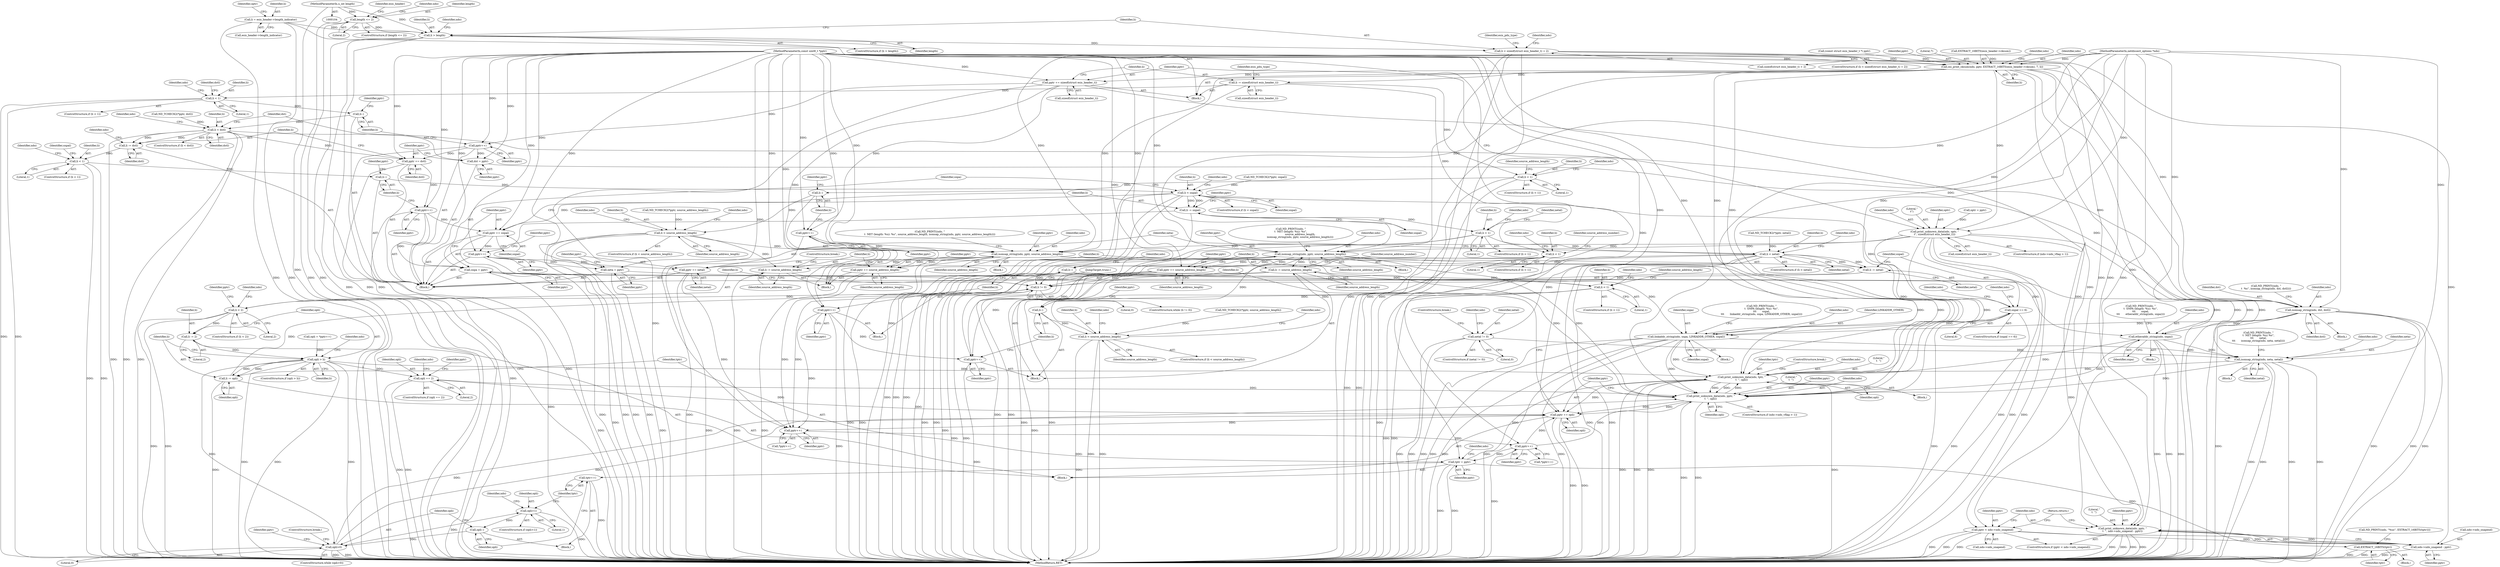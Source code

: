 digraph "0_tcpdump_c177cb3800a9a68d79b2812f0ffcb9479abd6eb8@API" {
"1000202" [label="(Call,li < sizeof(struct esis_header_t) + 2)"];
"1000188" [label="(Call,li > length)"];
"1000147" [label="(Call,li = esis_header->length_indicator)"];
"1000125" [label="(Call,length <= 2)"];
"1000107" [label="(MethodParameterIn,u_int length)"];
"1000310" [label="(Call,osi_print_cksum(ndo, pptr, EXTRACT_16BITS(esis_header->cksum), 7, li))"];
"1000336" [label="(Call,print_unknown_data(ndo, optr, \"\n\t\", sizeof(struct esis_header_t)))"];
"1000410" [label="(Call,isonsap_string(ndo, dst, dstl))"];
"1000511" [label="(Call,etheraddr_string(ndo, snpa))"];
"1000538" [label="(Call,isonsap_string(ndo, neta, netal))"];
"1000843" [label="(Call,print_unknown_data(ndo, tptr, \"\n\t  \", opli))"];
"1000855" [label="(Call,print_unknown_data(ndo, pptr, \"\n\t  \", opli))"];
"1000860" [label="(Call,pptr += opli)"];
"1000735" [label="(Call,pptr++)"];
"1000740" [label="(Call,pptr++)"];
"1000760" [label="(Call,tptr = pptr)"];
"1000794" [label="(Call,EXTRACT_16BITS(tptr))"];
"1000832" [label="(Call,tptr++)"];
"1000522" [label="(Call,linkaddr_string(ndo, snpa, LINKADDR_OTHER, snpal))"];
"1000618" [label="(Call,isonsap_string(ndo, pptr, source_address_length))"];
"1000622" [label="(Call,pptr += source_address_length)"];
"1000593" [label="(Call,pptr++)"];
"1000625" [label="(Call,li -= source_address_length)"];
"1000580" [label="(Call,li < 1)"];
"1000595" [label="(Call,li--)"];
"1000602" [label="(Call,li < source_address_length)"];
"1000711" [label="(Call,li != 0)"];
"1000719" [label="(Call,li < 2)"];
"1000742" [label="(Call,li -= 2)"];
"1000746" [label="(Call,opli > li)"];
"1000757" [label="(Call,li -= opli)"];
"1000781" [label="(Call,opli == 2)"];
"1000804" [label="(Call,opli>0)"];
"1000825" [label="(Call,opli>1)"];
"1000834" [label="(Call,opli--)"];
"1000675" [label="(Call,isonsap_string(ndo, pptr, source_address_length))"];
"1000679" [label="(Call,pptr += source_address_length)"];
"1000682" [label="(Call,li -= source_address_length)"];
"1000700" [label="(Call,print_unknown_data(ndo, pptr, \"\n\t  \", ndo->ndo_snapend - pptr))"];
"1000342" [label="(Call,pptr += sizeof(struct esis_header_t))"];
"1000378" [label="(Call,pptr++)"];
"1000396" [label="(Call,dst = pptr)"];
"1000399" [label="(Call,pptr += dstl)"];
"1000431" [label="(Call,pptr++)"];
"1000449" [label="(Call,snpa = pptr)"];
"1000452" [label="(Call,pptr += snpal)"];
"1000475" [label="(Call,pptr++)"];
"1000491" [label="(Call,neta = pptr)"];
"1000494" [label="(Call,pptr += netal)"];
"1000561" [label="(Call,pptr++)"];
"1000650" [label="(Call,pptr++)"];
"1000695" [label="(Call,pptr < ndo->ndo_snapend)"];
"1000704" [label="(Call,ndo->ndo_snapend - pptr)"];
"1000346" [label="(Call,li -= sizeof(struct esis_header_t))"];
"1000365" [label="(Call,li < 1)"];
"1000380" [label="(Call,li--)"];
"1000387" [label="(Call,li < dstl)"];
"1000402" [label="(Call,li -= dstl)"];
"1000418" [label="(Call,li < 1)"];
"1000433" [label="(Call,li--)"];
"1000440" [label="(Call,li < snpal)"];
"1000455" [label="(Call,li -= snpal)"];
"1000462" [label="(Call,li < 1)"];
"1000482" [label="(Call,li < netal)"];
"1000497" [label="(Call,li -= netal)"];
"1000528" [label="(Call,netal != 0)"];
"1000501" [label="(Call,snpal == 6)"];
"1000548" [label="(Call,li < 1)"];
"1000563" [label="(Call,li--)"];
"1000637" [label="(Call,li < 1)"];
"1000652" [label="(Call,li--)"];
"1000659" [label="(Call,li < source_address_length)"];
"1000449" [label="(Call,snpa = pptr)"];
"1000736" [label="(Identifier,pptr)"];
"1000491" [label="(Call,neta = pptr)"];
"1000789" [label="(Call,ND_PRINT((ndo, \"%us\", EXTRACT_16BITS(tptr))))"];
"1000141" [label="(Call,(const struct esis_header_t *) pptr)"];
"1000625" [label="(Call,li -= source_address_length)"];
"1000506" [label="(Identifier,ndo)"];
"1000441" [label="(Identifier,li)"];
"1000673" [label="(Block,)"];
"1000623" [label="(Identifier,pptr)"];
"1000826" [label="(Identifier,opli)"];
"1000454" [label="(Identifier,snpal)"];
"1000765" [label="(Identifier,ndo)"];
"1000407" [label="(Identifier,ndo)"];
"1000603" [label="(Identifier,li)"];
"1000419" [label="(Identifier,li)"];
"1000670" [label="(Identifier,ndo)"];
"1000613" [label="(Identifier,ndo)"];
"1000704" [label="(Call,ndo->ndo_snapend - pptr)"];
"1000413" [label="(Identifier,dstl)"];
"1000194" [label="(Identifier,ndo)"];
"1000140" [label="(Identifier,esis_header)"];
"1000434" [label="(Identifier,li)"];
"1000863" [label="(JumpTarget,trunc:)"];
"1000858" [label="(Literal,\"\n\t  \")"];
"1000190" [label="(Identifier,length)"];
"1000431" [label="(Call,pptr++)"];
"1000761" [label="(Identifier,tptr)"];
"1000787" [label="(Identifier,pptr)"];
"1000696" [label="(Identifier,pptr)"];
"1000542" [label="(ControlStructure,break;)"];
"1000483" [label="(Identifier,li)"];
"1000312" [label="(Identifier,pptr)"];
"1000849" [label="(ControlStructure,if (ndo->ndo_vflag > 1))"];
"1000752" [label="(Identifier,ndo)"];
"1000795" [label="(Identifier,tptr)"];
"1000107" [label="(MethodParameterIn,u_int length)"];
"1000203" [label="(Identifier,li)"];
"1000527" [label="(ControlStructure,if (netal != 0))"];
"1000382" [label="(Call,ND_TCHECK2(*pptr, dstl))"];
"1000620" [label="(Identifier,pptr)"];
"1000680" [label="(Identifier,pptr)"];
"1000697" [label="(Call,ndo->ndo_snapend)"];
"1000511" [label="(Call,etheraddr_string(ndo, snpa))"];
"1000656" [label="(Identifier,pptr)"];
"1000347" [label="(Identifier,li)"];
"1000538" [label="(Call,isonsap_string(ndo, neta, netal))"];
"1000685" [label="(ControlStructure,break;)"];
"1000500" [label="(ControlStructure,if (snpal == 6))"];
"1000567" [label="(Identifier,ndo)"];
"1000636" [label="(ControlStructure,if (li < 1))"];
"1000730" [label="(Identifier,pptr)"];
"1000678" [label="(Identifier,source_address_length)"];
"1000714" [label="(Block,)"];
"1000531" [label="(Call,ND_PRINT((ndo, \"\n\t  NET (length: %u) %s\",\n\t\t\t       netal,\n\t\t\t       isonsap_string(ndo, neta, netal))))"];
"1000403" [label="(Identifier,li)"];
"1000453" [label="(Identifier,pptr)"];
"1000481" [label="(ControlStructure,if (li < netal))"];
"1000187" [label="(ControlStructure,if (li > length))"];
"1000336" [label="(Call,print_unknown_data(ndo, optr, \"\n\t\", sizeof(struct esis_header_t)))"];
"1000127" [label="(Literal,2)"];
"1000387" [label="(Call,li < dstl)"];
"1000806" [label="(Literal,0)"];
"1000495" [label="(Identifier,pptr)"];
"1000402" [label="(Call,li -= dstl)"];
"1000343" [label="(Identifier,pptr)"];
"1000861" [label="(Identifier,pptr)"];
"1000482" [label="(Call,li < netal)"];
"1000498" [label="(Identifier,li)"];
"1000632" [label="(Block,)"];
"1000700" [label="(Call,print_unknown_data(ndo, pptr, \"\n\t  \", ndo->ndo_snapend - pptr))"];
"1000604" [label="(Identifier,source_address_length)"];
"1000683" [label="(Identifier,li)"];
"1000351" [label="(Identifier,esis_pdu_type)"];
"1000622" [label="(Call,pptr += source_address_length)"];
"1000659" [label="(Call,li < source_address_length)"];
"1000393" [label="(Identifier,ndo)"];
"1000857" [label="(Identifier,pptr)"];
"1000418" [label="(Call,li < 1)"];
"1000611" [label="(Call,ND_PRINT((ndo, \"\n\t  NET (length: %u): %s\",\n                       source_address_length,\n                       isonsap_string(ndo, pptr, source_address_length))))"];
"1000410" [label="(Call,isonsap_string(ndo, dst, dstl))"];
"1000782" [label="(Identifier,opli)"];
"1000442" [label="(Identifier,snpal)"];
"1000533" [label="(Identifier,ndo)"];
"1000695" [label="(Call,pptr < ndo->ndo_snapend)"];
"1000412" [label="(Identifier,dst)"];
"1000536" [label="(Block,)"];
"1000676" [label="(Identifier,ndo)"];
"1000548" [label="(Call,li < 1)"];
"1000586" [label="(Identifier,ndo)"];
"1000379" [label="(Identifier,pptr)"];
"1000740" [label="(Call,pptr++)"];
"1000364" [label="(ControlStructure,if (li < 1))"];
"1000488" [label="(Identifier,ndo)"];
"1000522" [label="(Call,linkaddr_string(ndo, snpa, LINKADDR_OTHER, snpal))"];
"1000420" [label="(Literal,1)"];
"1000824" [label="(ControlStructure,if (opli>1))"];
"1000524" [label="(Identifier,snpa)"];
"1000804" [label="(Call,opli>0)"];
"1000131" [label="(Identifier,ndo)"];
"1000455" [label="(Call,li -= snpal)"];
"1000836" [label="(ControlStructure,break;)"];
"1000621" [label="(Identifier,source_address_length)"];
"1000494" [label="(Call,pptr += netal)"];
"1000653" [label="(Identifier,li)"];
"1000352" [label="(Block,)"];
"1000463" [label="(Identifier,li)"];
"1000845" [label="(Identifier,tptr)"];
"1000340" [label="(Call,sizeof(struct esis_header_t))"];
"1000317" [label="(Literal,7)"];
"1000827" [label="(Literal,1)"];
"1000398" [label="(Identifier,pptr)"];
"1000807" [label="(Block,)"];
"1000803" [label="(ControlStructure,while (opli>0))"];
"1000575" [label="(Block,)"];
"1000582" [label="(Literal,1)"];
"1000624" [label="(Identifier,source_address_length)"];
"1000619" [label="(Identifier,ndo)"];
"1000668" [label="(Call,ND_PRINT((ndo, \"\n\t  NET (length: %u): %s\", source_address_length, isonsap_string(ndo, pptr, source_address_length))))"];
"1000742" [label="(Call,li -= 2)"];
"1000719" [label="(Call,li < 2)"];
"1000735" [label="(Call,pptr++)"];
"1000597" [label="(Call,ND_TCHECK2(*pptr, source_address_length))"];
"1000399" [label="(Call,pptr += dstl)"];
"1000337" [label="(Identifier,ndo)"];
"1000862" [label="(Identifier,opli)"];
"1000539" [label="(Identifier,ndo)"];
"1000739" [label="(Call,*pptr++)"];
"1000832" [label="(Call,tptr++)"];
"1000126" [label="(Identifier,length)"];
"1000718" [label="(ControlStructure,if (li < 2))"];
"1000684" [label="(Identifier,source_address_length)"];
"1000432" [label="(Identifier,pptr)"];
"1000513" [label="(Identifier,snpa)"];
"1000446" [label="(Identifier,ndo)"];
"1000461" [label="(ControlStructure,if (li < 1))"];
"1000550" [label="(Literal,1)"];
"1000652" [label="(Call,li--)"];
"1000106" [label="(MethodParameterIn,const uint8_t *pptr)"];
"1000590" [label="(Identifier,source_address_length)"];
"1000856" [label="(Identifier,ndo)"];
"1000501" [label="(Call,snpal == 6)"];
"1000452" [label="(Call,pptr += snpal)"];
"1000679" [label="(Call,pptr += source_address_length)"];
"1000148" [label="(Identifier,li)"];
"1000579" [label="(ControlStructure,if (li < 1))"];
"1000381" [label="(Identifier,li)"];
"1000502" [label="(Identifier,snpal)"];
"1000460" [label="(Identifier,pptr)"];
"1000386" [label="(ControlStructure,if (li < dstl))"];
"1000389" [label="(Identifier,dstl)"];
"1000547" [label="(ControlStructure,if (li < 1))"];
"1000847" [label="(Identifier,opli)"];
"1000720" [label="(Identifier,li)"];
"1000682" [label="(Call,li -= source_address_length)"];
"1000705" [label="(Call,ndo->ndo_snapend)"];
"1000365" [label="(Call,li < 1)"];
"1000580" [label="(Call,li < 1)"];
"1000475" [label="(Call,pptr++)"];
"1000499" [label="(Identifier,netal)"];
"1000540" [label="(Identifier,neta)"];
"1000833" [label="(Identifier,tptr)"];
"1000541" [label="(Identifier,netal)"];
"1000762" [label="(Identifier,pptr)"];
"1000681" [label="(Identifier,source_address_length)"];
"1000384" [label="(Identifier,pptr)"];
"1000848" [label="(ControlStructure,break;)"];
"1000759" [label="(Identifier,opli)"];
"1000371" [label="(Identifier,ndo)"];
"1000404" [label="(Identifier,dstl)"];
"1000375" [label="(Identifier,dstl)"];
"1000479" [label="(Identifier,pptr)"];
"1000599" [label="(Identifier,pptr)"];
"1000231" [label="(Identifier,esis_pdu_type)"];
"1000342" [label="(Call,pptr += sizeof(struct esis_header_t))"];
"1000778" [label="(Block,)"];
"1000401" [label="(Identifier,dstl)"];
"1000405" [label="(Call,ND_PRINT((ndo, \"\n\t  %s\", isonsap_string(ndo, dst, dstl))))"];
"1000492" [label="(Identifier,neta)"];
"1000758" [label="(Identifier,li)"];
"1000799" [label="(Identifier,ndo)"];
"1000562" [label="(Identifier,pptr)"];
"1000380" [label="(Call,li--)"];
"1000783" [label="(Literal,2)"];
"1000526" [label="(Identifier,snpal)"];
"1000476" [label="(Identifier,pptr)"];
"1000484" [label="(Identifier,netal)"];
"1000530" [label="(Literal,0)"];
"1000497" [label="(Call,li -= netal)"];
"1000701" [label="(Identifier,ndo)"];
"1000346" [label="(Call,li -= sizeof(struct esis_header_t))"];
"1000378" [label="(Call,pptr++)"];
"1000204" [label="(Call,sizeof(struct esis_header_t) + 2)"];
"1000781" [label="(Call,opli == 2)"];
"1000805" [label="(Identifier,opli)"];
"1000411" [label="(Identifier,ndo)"];
"1000554" [label="(Identifier,ndo)"];
"1000468" [label="(Identifier,ndo)"];
"1000643" [label="(Identifier,ndo)"];
"1000313" [label="(Call,EXTRACT_16BITS(esis_header->cksum))"];
"1000509" [label="(Block,)"];
"1000709" [label="(Return,return;)"];
"1000564" [label="(Identifier,li)"];
"1000602" [label="(Call,li < source_address_length)"];
"1000125" [label="(Call,length <= 2)"];
"1000433" [label="(Call,li--)"];
"1000694" [label="(ControlStructure,if (pptr < ndo->ndo_snapend))"];
"1000344" [label="(Call,sizeof(struct esis_header_t))"];
"1000189" [label="(Identifier,li)"];
"1000472" [label="(Identifier,netal)"];
"1000594" [label="(Identifier,pptr)"];
"1000147" [label="(Call,li = esis_header->length_indicator)"];
"1000400" [label="(Identifier,pptr)"];
"1000339" [label="(Literal,\"\n\t\")"];
"1000451" [label="(Identifier,pptr)"];
"1000844" [label="(Identifier,ndo)"];
"1000834" [label="(Call,opli--)"];
"1000660" [label="(Identifier,li)"];
"1000520" [label="(Block,)"];
"1000330" [label="(ControlStructure,if (ndo->ndo_vflag > 1))"];
"1000456" [label="(Identifier,li)"];
"1000825" [label="(Call,opli>1)"];
"1000462" [label="(Call,li < 1)"];
"1000792" [label="(Block,)"];
"1000629" [label="(Identifier,source_address_number)"];
"1000202" [label="(Call,li < sizeof(struct esis_header_t) + 2)"];
"1000743" [label="(Identifier,li)"];
"1000338" [label="(Identifier,optr)"];
"1000201" [label="(ControlStructure,if (li < sizeof(struct esis_header_t) + 2))"];
"1000581" [label="(Identifier,li)"];
"1000424" [label="(Identifier,ndo)"];
"1000457" [label="(Identifier,snpal)"];
"1000211" [label="(Identifier,ndo)"];
"1000711" [label="(Call,li != 0)"];
"1000661" [label="(Identifier,source_address_length)"];
"1000654" [label="(Call,ND_TCHECK2(*pptr, source_address_length))"];
"1000528" [label="(Call,netal != 0)"];
"1000408" [label="(Block,)"];
"1000712" [label="(Identifier,li)"];
"1000321" [label="(Identifier,ndo)"];
"1000601" [label="(ControlStructure,if (li < source_address_length))"];
"1000747" [label="(Identifier,opli)"];
"1000515" [label="(Call,ND_PRINT((ndo, \"\n\t  SNPA (length: %u): %s\",\n\t\t\t       snpal,\n\t\t\t       linkaddr_string(ndo, snpa, LINKADDR_OTHER, snpal))))"];
"1000741" [label="(Identifier,pptr)"];
"1000618" [label="(Call,isonsap_string(ndo, pptr, source_address_length))"];
"1000835" [label="(Identifier,opli)"];
"1000708" [label="(Identifier,pptr)"];
"1000830" [label="(Identifier,ndo)"];
"1000450" [label="(Identifier,snpa)"];
"1000105" [label="(MethodParameterIn,netdissect_options *ndo)"];
"1000529" [label="(Identifier,netal)"];
"1000512" [label="(Identifier,ndo)"];
"1000665" [label="(Identifier,ndo)"];
"1000437" [label="(Identifier,pptr)"];
"1000627" [label="(Identifier,source_address_length)"];
"1000318" [label="(Identifier,li)"];
"1000794" [label="(Call,EXTRACT_16BITS(tptr))"];
"1000493" [label="(Identifier,pptr)"];
"1000713" [label="(Literal,0)"];
"1000367" [label="(Literal,1)"];
"1000503" [label="(Literal,6)"];
"1000744" [label="(Literal,2)"];
"1000523" [label="(Identifier,ndo)"];
"1000549" [label="(Identifier,li)"];
"1000616" [label="(Block,)"];
"1000558" [label="(Identifier,source_address_number)"];
"1000780" [label="(ControlStructure,if (opli == 2))"];
"1000153" [label="(Identifier,optr)"];
"1000596" [label="(Identifier,li)"];
"1000745" [label="(ControlStructure,if (opli > li))"];
"1000675" [label="(Call,isonsap_string(ndo, pptr, source_address_length))"];
"1000595" [label="(Call,li--)"];
"1000810" [label="(Identifier,pptr)"];
"1000746" [label="(Call,opli > li)"];
"1000859" [label="(Identifier,opli)"];
"1000710" [label="(ControlStructure,while (li != 0))"];
"1000637" [label="(Call,li < 1)"];
"1000428" [label="(Identifier,snpal)"];
"1000517" [label="(Identifier,ndo)"];
"1000440" [label="(Call,li < snpal)"];
"1000417" [label="(ControlStructure,if (li < 1))"];
"1000651" [label="(Identifier,pptr)"];
"1000843" [label="(Call,print_unknown_data(ndo, tptr, \"\n\t  \", opli))"];
"1000504" [label="(Call,ND_PRINT((ndo, \"\n\t  SNPA (length: %u): %s\",\n\t\t\t       snpal,\n\t\t\t       etheraddr_string(ndo, snpa))))"];
"1000311" [label="(Identifier,ndo)"];
"1000608" [label="(Identifier,ndo)"];
"1000477" [label="(Call,ND_TCHECK2(*pptr, netal))"];
"1000310" [label="(Call,osi_print_cksum(ndo, pptr, EXTRACT_16BITS(esis_header->cksum), 7, li))"];
"1000721" [label="(Literal,2)"];
"1000647" [label="(Identifier,source_address_length)"];
"1000737" [label="(Call,opli = *pptr++)"];
"1000464" [label="(Literal,1)"];
"1000397" [label="(Identifier,dst)"];
"1000846" [label="(Literal,\"\n\t  \")"];
"1000561" [label="(Call,pptr++)"];
"1000152" [label="(Call,optr = pptr)"];
"1000734" [label="(Call,*pptr++)"];
"1000593" [label="(Call,pptr++)"];
"1000677" [label="(Identifier,pptr)"];
"1000760" [label="(Call,tptr = pptr)"];
"1000396" [label="(Call,dst = pptr)"];
"1000388" [label="(Identifier,li)"];
"1000435" [label="(Call,ND_TCHECK2(*pptr, snpal))"];
"1000703" [label="(Literal,\"\n\t  \")"];
"1000108" [label="(Block,)"];
"1000149" [label="(Call,esis_header->length_indicator)"];
"1000860" [label="(Call,pptr += opli)"];
"1000563" [label="(Call,li--)"];
"1000124" [label="(ControlStructure,if (length <= 2))"];
"1000348" [label="(Call,sizeof(struct esis_header_t))"];
"1000650" [label="(Call,pptr++)"];
"1000639" [label="(Literal,1)"];
"1000725" [label="(Identifier,ndo)"];
"1000865" [label="(MethodReturn,RET)"];
"1000188" [label="(Call,li > length)"];
"1000757" [label="(Call,li -= opli)"];
"1000855" [label="(Call,print_unknown_data(ndo, pptr, \"\n\t  \", opli))"];
"1000702" [label="(Identifier,pptr)"];
"1000525" [label="(Identifier,LINKADDR_OTHER)"];
"1000354" [label="(Block,)"];
"1000439" [label="(ControlStructure,if (li < snpal))"];
"1000638" [label="(Identifier,li)"];
"1000496" [label="(Identifier,netal)"];
"1000748" [label="(Identifier,li)"];
"1000366" [label="(Identifier,li)"];
"1000626" [label="(Identifier,li)"];
"1000658" [label="(ControlStructure,if (li < source_address_length))"];
"1000202" -> "1000201"  [label="AST: "];
"1000202" -> "1000204"  [label="CFG: "];
"1000203" -> "1000202"  [label="AST: "];
"1000204" -> "1000202"  [label="AST: "];
"1000211" -> "1000202"  [label="CFG: "];
"1000231" -> "1000202"  [label="CFG: "];
"1000202" -> "1000865"  [label="DDG: "];
"1000202" -> "1000865"  [label="DDG: "];
"1000202" -> "1000865"  [label="DDG: "];
"1000188" -> "1000202"  [label="DDG: "];
"1000202" -> "1000310"  [label="DDG: "];
"1000188" -> "1000187"  [label="AST: "];
"1000188" -> "1000190"  [label="CFG: "];
"1000189" -> "1000188"  [label="AST: "];
"1000190" -> "1000188"  [label="AST: "];
"1000194" -> "1000188"  [label="CFG: "];
"1000203" -> "1000188"  [label="CFG: "];
"1000188" -> "1000865"  [label="DDG: "];
"1000188" -> "1000865"  [label="DDG: "];
"1000188" -> "1000865"  [label="DDG: "];
"1000147" -> "1000188"  [label="DDG: "];
"1000125" -> "1000188"  [label="DDG: "];
"1000107" -> "1000188"  [label="DDG: "];
"1000147" -> "1000108"  [label="AST: "];
"1000147" -> "1000149"  [label="CFG: "];
"1000148" -> "1000147"  [label="AST: "];
"1000149" -> "1000147"  [label="AST: "];
"1000153" -> "1000147"  [label="CFG: "];
"1000147" -> "1000865"  [label="DDG: "];
"1000147" -> "1000865"  [label="DDG: "];
"1000125" -> "1000124"  [label="AST: "];
"1000125" -> "1000127"  [label="CFG: "];
"1000126" -> "1000125"  [label="AST: "];
"1000127" -> "1000125"  [label="AST: "];
"1000131" -> "1000125"  [label="CFG: "];
"1000140" -> "1000125"  [label="CFG: "];
"1000125" -> "1000865"  [label="DDG: "];
"1000125" -> "1000865"  [label="DDG: "];
"1000107" -> "1000125"  [label="DDG: "];
"1000107" -> "1000104"  [label="AST: "];
"1000107" -> "1000865"  [label="DDG: "];
"1000310" -> "1000108"  [label="AST: "];
"1000310" -> "1000318"  [label="CFG: "];
"1000311" -> "1000310"  [label="AST: "];
"1000312" -> "1000310"  [label="AST: "];
"1000313" -> "1000310"  [label="AST: "];
"1000317" -> "1000310"  [label="AST: "];
"1000318" -> "1000310"  [label="AST: "];
"1000321" -> "1000310"  [label="CFG: "];
"1000310" -> "1000865"  [label="DDG: "];
"1000310" -> "1000865"  [label="DDG: "];
"1000310" -> "1000865"  [label="DDG: "];
"1000105" -> "1000310"  [label="DDG: "];
"1000106" -> "1000310"  [label="DDG: "];
"1000141" -> "1000310"  [label="DDG: "];
"1000313" -> "1000310"  [label="DDG: "];
"1000310" -> "1000336"  [label="DDG: "];
"1000310" -> "1000342"  [label="DDG: "];
"1000310" -> "1000346"  [label="DDG: "];
"1000310" -> "1000410"  [label="DDG: "];
"1000310" -> "1000618"  [label="DDG: "];
"1000310" -> "1000675"  [label="DDG: "];
"1000310" -> "1000700"  [label="DDG: "];
"1000310" -> "1000843"  [label="DDG: "];
"1000310" -> "1000855"  [label="DDG: "];
"1000336" -> "1000330"  [label="AST: "];
"1000336" -> "1000340"  [label="CFG: "];
"1000337" -> "1000336"  [label="AST: "];
"1000338" -> "1000336"  [label="AST: "];
"1000339" -> "1000336"  [label="AST: "];
"1000340" -> "1000336"  [label="AST: "];
"1000343" -> "1000336"  [label="CFG: "];
"1000336" -> "1000865"  [label="DDG: "];
"1000336" -> "1000865"  [label="DDG: "];
"1000336" -> "1000865"  [label="DDG: "];
"1000105" -> "1000336"  [label="DDG: "];
"1000152" -> "1000336"  [label="DDG: "];
"1000336" -> "1000410"  [label="DDG: "];
"1000336" -> "1000618"  [label="DDG: "];
"1000336" -> "1000675"  [label="DDG: "];
"1000336" -> "1000700"  [label="DDG: "];
"1000336" -> "1000843"  [label="DDG: "];
"1000336" -> "1000855"  [label="DDG: "];
"1000410" -> "1000408"  [label="AST: "];
"1000410" -> "1000413"  [label="CFG: "];
"1000411" -> "1000410"  [label="AST: "];
"1000412" -> "1000410"  [label="AST: "];
"1000413" -> "1000410"  [label="AST: "];
"1000405" -> "1000410"  [label="CFG: "];
"1000410" -> "1000865"  [label="DDG: "];
"1000410" -> "1000865"  [label="DDG: "];
"1000410" -> "1000865"  [label="DDG: "];
"1000410" -> "1000865"  [label="DDG: "];
"1000105" -> "1000410"  [label="DDG: "];
"1000396" -> "1000410"  [label="DDG: "];
"1000387" -> "1000410"  [label="DDG: "];
"1000410" -> "1000511"  [label="DDG: "];
"1000410" -> "1000522"  [label="DDG: "];
"1000511" -> "1000509"  [label="AST: "];
"1000511" -> "1000513"  [label="CFG: "];
"1000512" -> "1000511"  [label="AST: "];
"1000513" -> "1000511"  [label="AST: "];
"1000504" -> "1000511"  [label="CFG: "];
"1000511" -> "1000865"  [label="DDG: "];
"1000511" -> "1000865"  [label="DDG: "];
"1000511" -> "1000865"  [label="DDG: "];
"1000105" -> "1000511"  [label="DDG: "];
"1000449" -> "1000511"  [label="DDG: "];
"1000511" -> "1000538"  [label="DDG: "];
"1000511" -> "1000843"  [label="DDG: "];
"1000511" -> "1000855"  [label="DDG: "];
"1000538" -> "1000536"  [label="AST: "];
"1000538" -> "1000541"  [label="CFG: "];
"1000539" -> "1000538"  [label="AST: "];
"1000540" -> "1000538"  [label="AST: "];
"1000541" -> "1000538"  [label="AST: "];
"1000531" -> "1000538"  [label="CFG: "];
"1000538" -> "1000865"  [label="DDG: "];
"1000538" -> "1000865"  [label="DDG: "];
"1000538" -> "1000865"  [label="DDG: "];
"1000538" -> "1000865"  [label="DDG: "];
"1000522" -> "1000538"  [label="DDG: "];
"1000105" -> "1000538"  [label="DDG: "];
"1000491" -> "1000538"  [label="DDG: "];
"1000528" -> "1000538"  [label="DDG: "];
"1000538" -> "1000843"  [label="DDG: "];
"1000538" -> "1000855"  [label="DDG: "];
"1000843" -> "1000778"  [label="AST: "];
"1000843" -> "1000847"  [label="CFG: "];
"1000844" -> "1000843"  [label="AST: "];
"1000845" -> "1000843"  [label="AST: "];
"1000846" -> "1000843"  [label="AST: "];
"1000847" -> "1000843"  [label="AST: "];
"1000848" -> "1000843"  [label="CFG: "];
"1000843" -> "1000865"  [label="DDG: "];
"1000843" -> "1000865"  [label="DDG: "];
"1000843" -> "1000865"  [label="DDG: "];
"1000843" -> "1000865"  [label="DDG: "];
"1000675" -> "1000843"  [label="DDG: "];
"1000855" -> "1000843"  [label="DDG: "];
"1000522" -> "1000843"  [label="DDG: "];
"1000618" -> "1000843"  [label="DDG: "];
"1000105" -> "1000843"  [label="DDG: "];
"1000760" -> "1000843"  [label="DDG: "];
"1000746" -> "1000843"  [label="DDG: "];
"1000843" -> "1000855"  [label="DDG: "];
"1000843" -> "1000855"  [label="DDG: "];
"1000843" -> "1000860"  [label="DDG: "];
"1000855" -> "1000849"  [label="AST: "];
"1000855" -> "1000859"  [label="CFG: "];
"1000856" -> "1000855"  [label="AST: "];
"1000857" -> "1000855"  [label="AST: "];
"1000858" -> "1000855"  [label="AST: "];
"1000859" -> "1000855"  [label="AST: "];
"1000861" -> "1000855"  [label="CFG: "];
"1000855" -> "1000865"  [label="DDG: "];
"1000855" -> "1000865"  [label="DDG: "];
"1000675" -> "1000855"  [label="DDG: "];
"1000522" -> "1000855"  [label="DDG: "];
"1000618" -> "1000855"  [label="DDG: "];
"1000105" -> "1000855"  [label="DDG: "];
"1000106" -> "1000855"  [label="DDG: "];
"1000740" -> "1000855"  [label="DDG: "];
"1000804" -> "1000855"  [label="DDG: "];
"1000781" -> "1000855"  [label="DDG: "];
"1000855" -> "1000860"  [label="DDG: "];
"1000855" -> "1000860"  [label="DDG: "];
"1000860" -> "1000714"  [label="AST: "];
"1000860" -> "1000862"  [label="CFG: "];
"1000861" -> "1000860"  [label="AST: "];
"1000862" -> "1000860"  [label="AST: "];
"1000712" -> "1000860"  [label="CFG: "];
"1000860" -> "1000865"  [label="DDG: "];
"1000860" -> "1000865"  [label="DDG: "];
"1000860" -> "1000735"  [label="DDG: "];
"1000804" -> "1000860"  [label="DDG: "];
"1000781" -> "1000860"  [label="DDG: "];
"1000106" -> "1000860"  [label="DDG: "];
"1000740" -> "1000860"  [label="DDG: "];
"1000735" -> "1000734"  [label="AST: "];
"1000735" -> "1000736"  [label="CFG: "];
"1000736" -> "1000735"  [label="AST: "];
"1000734" -> "1000735"  [label="CFG: "];
"1000622" -> "1000735"  [label="DDG: "];
"1000561" -> "1000735"  [label="DDG: "];
"1000679" -> "1000735"  [label="DDG: "];
"1000494" -> "1000735"  [label="DDG: "];
"1000106" -> "1000735"  [label="DDG: "];
"1000735" -> "1000740"  [label="DDG: "];
"1000740" -> "1000739"  [label="AST: "];
"1000740" -> "1000741"  [label="CFG: "];
"1000741" -> "1000740"  [label="AST: "];
"1000739" -> "1000740"  [label="CFG: "];
"1000740" -> "1000865"  [label="DDG: "];
"1000106" -> "1000740"  [label="DDG: "];
"1000740" -> "1000760"  [label="DDG: "];
"1000760" -> "1000714"  [label="AST: "];
"1000760" -> "1000762"  [label="CFG: "];
"1000761" -> "1000760"  [label="AST: "];
"1000762" -> "1000760"  [label="AST: "];
"1000765" -> "1000760"  [label="CFG: "];
"1000760" -> "1000865"  [label="DDG: "];
"1000760" -> "1000865"  [label="DDG: "];
"1000106" -> "1000760"  [label="DDG: "];
"1000760" -> "1000794"  [label="DDG: "];
"1000760" -> "1000832"  [label="DDG: "];
"1000794" -> "1000792"  [label="AST: "];
"1000794" -> "1000795"  [label="CFG: "];
"1000795" -> "1000794"  [label="AST: "];
"1000789" -> "1000794"  [label="CFG: "];
"1000794" -> "1000865"  [label="DDG: "];
"1000794" -> "1000865"  [label="DDG: "];
"1000832" -> "1000807"  [label="AST: "];
"1000832" -> "1000833"  [label="CFG: "];
"1000833" -> "1000832"  [label="AST: "];
"1000835" -> "1000832"  [label="CFG: "];
"1000832" -> "1000865"  [label="DDG: "];
"1000522" -> "1000520"  [label="AST: "];
"1000522" -> "1000526"  [label="CFG: "];
"1000523" -> "1000522"  [label="AST: "];
"1000524" -> "1000522"  [label="AST: "];
"1000525" -> "1000522"  [label="AST: "];
"1000526" -> "1000522"  [label="AST: "];
"1000515" -> "1000522"  [label="CFG: "];
"1000522" -> "1000865"  [label="DDG: "];
"1000522" -> "1000865"  [label="DDG: "];
"1000522" -> "1000865"  [label="DDG: "];
"1000522" -> "1000865"  [label="DDG: "];
"1000522" -> "1000865"  [label="DDG: "];
"1000105" -> "1000522"  [label="DDG: "];
"1000449" -> "1000522"  [label="DDG: "];
"1000501" -> "1000522"  [label="DDG: "];
"1000618" -> "1000616"  [label="AST: "];
"1000618" -> "1000621"  [label="CFG: "];
"1000619" -> "1000618"  [label="AST: "];
"1000620" -> "1000618"  [label="AST: "];
"1000621" -> "1000618"  [label="AST: "];
"1000611" -> "1000618"  [label="CFG: "];
"1000618" -> "1000865"  [label="DDG: "];
"1000618" -> "1000865"  [label="DDG: "];
"1000105" -> "1000618"  [label="DDG: "];
"1000593" -> "1000618"  [label="DDG: "];
"1000106" -> "1000618"  [label="DDG: "];
"1000602" -> "1000618"  [label="DDG: "];
"1000618" -> "1000622"  [label="DDG: "];
"1000618" -> "1000622"  [label="DDG: "];
"1000618" -> "1000625"  [label="DDG: "];
"1000622" -> "1000575"  [label="AST: "];
"1000622" -> "1000624"  [label="CFG: "];
"1000623" -> "1000622"  [label="AST: "];
"1000624" -> "1000622"  [label="AST: "];
"1000626" -> "1000622"  [label="CFG: "];
"1000622" -> "1000865"  [label="DDG: "];
"1000622" -> "1000593"  [label="DDG: "];
"1000106" -> "1000622"  [label="DDG: "];
"1000593" -> "1000575"  [label="AST: "];
"1000593" -> "1000594"  [label="CFG: "];
"1000594" -> "1000593"  [label="AST: "];
"1000596" -> "1000593"  [label="CFG: "];
"1000593" -> "1000865"  [label="DDG: "];
"1000561" -> "1000593"  [label="DDG: "];
"1000106" -> "1000593"  [label="DDG: "];
"1000625" -> "1000575"  [label="AST: "];
"1000625" -> "1000627"  [label="CFG: "];
"1000626" -> "1000625"  [label="AST: "];
"1000627" -> "1000625"  [label="AST: "];
"1000629" -> "1000625"  [label="CFG: "];
"1000625" -> "1000865"  [label="DDG: "];
"1000625" -> "1000580"  [label="DDG: "];
"1000602" -> "1000625"  [label="DDG: "];
"1000625" -> "1000711"  [label="DDG: "];
"1000580" -> "1000579"  [label="AST: "];
"1000580" -> "1000582"  [label="CFG: "];
"1000581" -> "1000580"  [label="AST: "];
"1000582" -> "1000580"  [label="AST: "];
"1000586" -> "1000580"  [label="CFG: "];
"1000590" -> "1000580"  [label="CFG: "];
"1000580" -> "1000865"  [label="DDG: "];
"1000580" -> "1000865"  [label="DDG: "];
"1000563" -> "1000580"  [label="DDG: "];
"1000580" -> "1000595"  [label="DDG: "];
"1000595" -> "1000575"  [label="AST: "];
"1000595" -> "1000596"  [label="CFG: "];
"1000596" -> "1000595"  [label="AST: "];
"1000599" -> "1000595"  [label="CFG: "];
"1000595" -> "1000602"  [label="DDG: "];
"1000602" -> "1000601"  [label="AST: "];
"1000602" -> "1000604"  [label="CFG: "];
"1000603" -> "1000602"  [label="AST: "];
"1000604" -> "1000602"  [label="AST: "];
"1000608" -> "1000602"  [label="CFG: "];
"1000613" -> "1000602"  [label="CFG: "];
"1000602" -> "1000865"  [label="DDG: "];
"1000602" -> "1000865"  [label="DDG: "];
"1000602" -> "1000865"  [label="DDG: "];
"1000597" -> "1000602"  [label="DDG: "];
"1000711" -> "1000710"  [label="AST: "];
"1000711" -> "1000713"  [label="CFG: "];
"1000712" -> "1000711"  [label="AST: "];
"1000713" -> "1000711"  [label="AST: "];
"1000720" -> "1000711"  [label="CFG: "];
"1000863" -> "1000711"  [label="CFG: "];
"1000711" -> "1000865"  [label="DDG: "];
"1000711" -> "1000865"  [label="DDG: "];
"1000757" -> "1000711"  [label="DDG: "];
"1000497" -> "1000711"  [label="DDG: "];
"1000682" -> "1000711"  [label="DDG: "];
"1000563" -> "1000711"  [label="DDG: "];
"1000711" -> "1000719"  [label="DDG: "];
"1000719" -> "1000718"  [label="AST: "];
"1000719" -> "1000721"  [label="CFG: "];
"1000720" -> "1000719"  [label="AST: "];
"1000721" -> "1000719"  [label="AST: "];
"1000725" -> "1000719"  [label="CFG: "];
"1000730" -> "1000719"  [label="CFG: "];
"1000719" -> "1000865"  [label="DDG: "];
"1000719" -> "1000865"  [label="DDG: "];
"1000719" -> "1000742"  [label="DDG: "];
"1000742" -> "1000714"  [label="AST: "];
"1000742" -> "1000744"  [label="CFG: "];
"1000743" -> "1000742"  [label="AST: "];
"1000744" -> "1000742"  [label="AST: "];
"1000747" -> "1000742"  [label="CFG: "];
"1000742" -> "1000746"  [label="DDG: "];
"1000746" -> "1000745"  [label="AST: "];
"1000746" -> "1000748"  [label="CFG: "];
"1000747" -> "1000746"  [label="AST: "];
"1000748" -> "1000746"  [label="AST: "];
"1000752" -> "1000746"  [label="CFG: "];
"1000758" -> "1000746"  [label="CFG: "];
"1000746" -> "1000865"  [label="DDG: "];
"1000746" -> "1000865"  [label="DDG: "];
"1000746" -> "1000865"  [label="DDG: "];
"1000737" -> "1000746"  [label="DDG: "];
"1000746" -> "1000757"  [label="DDG: "];
"1000746" -> "1000757"  [label="DDG: "];
"1000746" -> "1000781"  [label="DDG: "];
"1000746" -> "1000804"  [label="DDG: "];
"1000757" -> "1000714"  [label="AST: "];
"1000757" -> "1000759"  [label="CFG: "];
"1000758" -> "1000757"  [label="AST: "];
"1000759" -> "1000757"  [label="AST: "];
"1000761" -> "1000757"  [label="CFG: "];
"1000757" -> "1000865"  [label="DDG: "];
"1000781" -> "1000780"  [label="AST: "];
"1000781" -> "1000783"  [label="CFG: "];
"1000782" -> "1000781"  [label="AST: "];
"1000783" -> "1000781"  [label="AST: "];
"1000787" -> "1000781"  [label="CFG: "];
"1000799" -> "1000781"  [label="CFG: "];
"1000781" -> "1000865"  [label="DDG: "];
"1000781" -> "1000865"  [label="DDG: "];
"1000804" -> "1000803"  [label="AST: "];
"1000804" -> "1000806"  [label="CFG: "];
"1000805" -> "1000804"  [label="AST: "];
"1000806" -> "1000804"  [label="AST: "];
"1000810" -> "1000804"  [label="CFG: "];
"1000836" -> "1000804"  [label="CFG: "];
"1000804" -> "1000865"  [label="DDG: "];
"1000804" -> "1000865"  [label="DDG: "];
"1000834" -> "1000804"  [label="DDG: "];
"1000804" -> "1000825"  [label="DDG: "];
"1000825" -> "1000824"  [label="AST: "];
"1000825" -> "1000827"  [label="CFG: "];
"1000826" -> "1000825"  [label="AST: "];
"1000827" -> "1000825"  [label="AST: "];
"1000830" -> "1000825"  [label="CFG: "];
"1000833" -> "1000825"  [label="CFG: "];
"1000825" -> "1000865"  [label="DDG: "];
"1000825" -> "1000834"  [label="DDG: "];
"1000834" -> "1000807"  [label="AST: "];
"1000834" -> "1000835"  [label="CFG: "];
"1000835" -> "1000834"  [label="AST: "];
"1000805" -> "1000834"  [label="CFG: "];
"1000675" -> "1000673"  [label="AST: "];
"1000675" -> "1000678"  [label="CFG: "];
"1000676" -> "1000675"  [label="AST: "];
"1000677" -> "1000675"  [label="AST: "];
"1000678" -> "1000675"  [label="AST: "];
"1000668" -> "1000675"  [label="CFG: "];
"1000675" -> "1000865"  [label="DDG: "];
"1000675" -> "1000865"  [label="DDG: "];
"1000105" -> "1000675"  [label="DDG: "];
"1000650" -> "1000675"  [label="DDG: "];
"1000106" -> "1000675"  [label="DDG: "];
"1000659" -> "1000675"  [label="DDG: "];
"1000675" -> "1000679"  [label="DDG: "];
"1000675" -> "1000679"  [label="DDG: "];
"1000675" -> "1000682"  [label="DDG: "];
"1000679" -> "1000632"  [label="AST: "];
"1000679" -> "1000681"  [label="CFG: "];
"1000680" -> "1000679"  [label="AST: "];
"1000681" -> "1000679"  [label="AST: "];
"1000683" -> "1000679"  [label="CFG: "];
"1000679" -> "1000865"  [label="DDG: "];
"1000106" -> "1000679"  [label="DDG: "];
"1000682" -> "1000632"  [label="AST: "];
"1000682" -> "1000684"  [label="CFG: "];
"1000683" -> "1000682"  [label="AST: "];
"1000684" -> "1000682"  [label="AST: "];
"1000685" -> "1000682"  [label="CFG: "];
"1000682" -> "1000865"  [label="DDG: "];
"1000659" -> "1000682"  [label="DDG: "];
"1000700" -> "1000694"  [label="AST: "];
"1000700" -> "1000704"  [label="CFG: "];
"1000701" -> "1000700"  [label="AST: "];
"1000702" -> "1000700"  [label="AST: "];
"1000703" -> "1000700"  [label="AST: "];
"1000704" -> "1000700"  [label="AST: "];
"1000709" -> "1000700"  [label="CFG: "];
"1000700" -> "1000865"  [label="DDG: "];
"1000700" -> "1000865"  [label="DDG: "];
"1000700" -> "1000865"  [label="DDG: "];
"1000700" -> "1000865"  [label="DDG: "];
"1000105" -> "1000700"  [label="DDG: "];
"1000704" -> "1000700"  [label="DDG: "];
"1000704" -> "1000700"  [label="DDG: "];
"1000106" -> "1000700"  [label="DDG: "];
"1000342" -> "1000108"  [label="AST: "];
"1000342" -> "1000344"  [label="CFG: "];
"1000343" -> "1000342"  [label="AST: "];
"1000344" -> "1000342"  [label="AST: "];
"1000347" -> "1000342"  [label="CFG: "];
"1000342" -> "1000865"  [label="DDG: "];
"1000106" -> "1000342"  [label="DDG: "];
"1000342" -> "1000378"  [label="DDG: "];
"1000342" -> "1000561"  [label="DDG: "];
"1000342" -> "1000650"  [label="DDG: "];
"1000342" -> "1000695"  [label="DDG: "];
"1000378" -> "1000354"  [label="AST: "];
"1000378" -> "1000379"  [label="CFG: "];
"1000379" -> "1000378"  [label="AST: "];
"1000381" -> "1000378"  [label="CFG: "];
"1000378" -> "1000865"  [label="DDG: "];
"1000106" -> "1000378"  [label="DDG: "];
"1000378" -> "1000396"  [label="DDG: "];
"1000378" -> "1000399"  [label="DDG: "];
"1000396" -> "1000354"  [label="AST: "];
"1000396" -> "1000398"  [label="CFG: "];
"1000397" -> "1000396"  [label="AST: "];
"1000398" -> "1000396"  [label="AST: "];
"1000400" -> "1000396"  [label="CFG: "];
"1000106" -> "1000396"  [label="DDG: "];
"1000399" -> "1000354"  [label="AST: "];
"1000399" -> "1000401"  [label="CFG: "];
"1000400" -> "1000399"  [label="AST: "];
"1000401" -> "1000399"  [label="AST: "];
"1000403" -> "1000399"  [label="CFG: "];
"1000399" -> "1000865"  [label="DDG: "];
"1000387" -> "1000399"  [label="DDG: "];
"1000106" -> "1000399"  [label="DDG: "];
"1000399" -> "1000431"  [label="DDG: "];
"1000431" -> "1000354"  [label="AST: "];
"1000431" -> "1000432"  [label="CFG: "];
"1000432" -> "1000431"  [label="AST: "];
"1000434" -> "1000431"  [label="CFG: "];
"1000431" -> "1000865"  [label="DDG: "];
"1000106" -> "1000431"  [label="DDG: "];
"1000431" -> "1000449"  [label="DDG: "];
"1000431" -> "1000452"  [label="DDG: "];
"1000449" -> "1000354"  [label="AST: "];
"1000449" -> "1000451"  [label="CFG: "];
"1000450" -> "1000449"  [label="AST: "];
"1000451" -> "1000449"  [label="AST: "];
"1000453" -> "1000449"  [label="CFG: "];
"1000449" -> "1000865"  [label="DDG: "];
"1000106" -> "1000449"  [label="DDG: "];
"1000452" -> "1000354"  [label="AST: "];
"1000452" -> "1000454"  [label="CFG: "];
"1000453" -> "1000452"  [label="AST: "];
"1000454" -> "1000452"  [label="AST: "];
"1000456" -> "1000452"  [label="CFG: "];
"1000452" -> "1000865"  [label="DDG: "];
"1000440" -> "1000452"  [label="DDG: "];
"1000106" -> "1000452"  [label="DDG: "];
"1000452" -> "1000475"  [label="DDG: "];
"1000475" -> "1000354"  [label="AST: "];
"1000475" -> "1000476"  [label="CFG: "];
"1000476" -> "1000475"  [label="AST: "];
"1000479" -> "1000475"  [label="CFG: "];
"1000475" -> "1000865"  [label="DDG: "];
"1000106" -> "1000475"  [label="DDG: "];
"1000475" -> "1000491"  [label="DDG: "];
"1000475" -> "1000494"  [label="DDG: "];
"1000491" -> "1000354"  [label="AST: "];
"1000491" -> "1000493"  [label="CFG: "];
"1000492" -> "1000491"  [label="AST: "];
"1000493" -> "1000491"  [label="AST: "];
"1000495" -> "1000491"  [label="CFG: "];
"1000491" -> "1000865"  [label="DDG: "];
"1000106" -> "1000491"  [label="DDG: "];
"1000494" -> "1000354"  [label="AST: "];
"1000494" -> "1000496"  [label="CFG: "];
"1000495" -> "1000494"  [label="AST: "];
"1000496" -> "1000494"  [label="AST: "];
"1000498" -> "1000494"  [label="CFG: "];
"1000494" -> "1000865"  [label="DDG: "];
"1000482" -> "1000494"  [label="DDG: "];
"1000106" -> "1000494"  [label="DDG: "];
"1000561" -> "1000352"  [label="AST: "];
"1000561" -> "1000562"  [label="CFG: "];
"1000562" -> "1000561"  [label="AST: "];
"1000564" -> "1000561"  [label="CFG: "];
"1000561" -> "1000865"  [label="DDG: "];
"1000106" -> "1000561"  [label="DDG: "];
"1000650" -> "1000632"  [label="AST: "];
"1000650" -> "1000651"  [label="CFG: "];
"1000651" -> "1000650"  [label="AST: "];
"1000653" -> "1000650"  [label="CFG: "];
"1000650" -> "1000865"  [label="DDG: "];
"1000106" -> "1000650"  [label="DDG: "];
"1000695" -> "1000694"  [label="AST: "];
"1000695" -> "1000697"  [label="CFG: "];
"1000696" -> "1000695"  [label="AST: "];
"1000697" -> "1000695"  [label="AST: "];
"1000701" -> "1000695"  [label="CFG: "];
"1000709" -> "1000695"  [label="CFG: "];
"1000695" -> "1000865"  [label="DDG: "];
"1000695" -> "1000865"  [label="DDG: "];
"1000695" -> "1000865"  [label="DDG: "];
"1000106" -> "1000695"  [label="DDG: "];
"1000695" -> "1000704"  [label="DDG: "];
"1000695" -> "1000704"  [label="DDG: "];
"1000704" -> "1000708"  [label="CFG: "];
"1000705" -> "1000704"  [label="AST: "];
"1000708" -> "1000704"  [label="AST: "];
"1000704" -> "1000865"  [label="DDG: "];
"1000106" -> "1000704"  [label="DDG: "];
"1000346" -> "1000108"  [label="AST: "];
"1000346" -> "1000348"  [label="CFG: "];
"1000347" -> "1000346"  [label="AST: "];
"1000348" -> "1000346"  [label="AST: "];
"1000351" -> "1000346"  [label="CFG: "];
"1000346" -> "1000865"  [label="DDG: "];
"1000346" -> "1000365"  [label="DDG: "];
"1000346" -> "1000548"  [label="DDG: "];
"1000346" -> "1000637"  [label="DDG: "];
"1000365" -> "1000364"  [label="AST: "];
"1000365" -> "1000367"  [label="CFG: "];
"1000366" -> "1000365"  [label="AST: "];
"1000367" -> "1000365"  [label="AST: "];
"1000371" -> "1000365"  [label="CFG: "];
"1000375" -> "1000365"  [label="CFG: "];
"1000365" -> "1000865"  [label="DDG: "];
"1000365" -> "1000865"  [label="DDG: "];
"1000365" -> "1000380"  [label="DDG: "];
"1000380" -> "1000354"  [label="AST: "];
"1000380" -> "1000381"  [label="CFG: "];
"1000381" -> "1000380"  [label="AST: "];
"1000384" -> "1000380"  [label="CFG: "];
"1000380" -> "1000387"  [label="DDG: "];
"1000387" -> "1000386"  [label="AST: "];
"1000387" -> "1000389"  [label="CFG: "];
"1000388" -> "1000387"  [label="AST: "];
"1000389" -> "1000387"  [label="AST: "];
"1000393" -> "1000387"  [label="CFG: "];
"1000397" -> "1000387"  [label="CFG: "];
"1000387" -> "1000865"  [label="DDG: "];
"1000387" -> "1000865"  [label="DDG: "];
"1000387" -> "1000865"  [label="DDG: "];
"1000382" -> "1000387"  [label="DDG: "];
"1000387" -> "1000402"  [label="DDG: "];
"1000387" -> "1000402"  [label="DDG: "];
"1000402" -> "1000354"  [label="AST: "];
"1000402" -> "1000404"  [label="CFG: "];
"1000403" -> "1000402"  [label="AST: "];
"1000404" -> "1000402"  [label="AST: "];
"1000407" -> "1000402"  [label="CFG: "];
"1000402" -> "1000418"  [label="DDG: "];
"1000418" -> "1000417"  [label="AST: "];
"1000418" -> "1000420"  [label="CFG: "];
"1000419" -> "1000418"  [label="AST: "];
"1000420" -> "1000418"  [label="AST: "];
"1000424" -> "1000418"  [label="CFG: "];
"1000428" -> "1000418"  [label="CFG: "];
"1000418" -> "1000865"  [label="DDG: "];
"1000418" -> "1000865"  [label="DDG: "];
"1000418" -> "1000433"  [label="DDG: "];
"1000433" -> "1000354"  [label="AST: "];
"1000433" -> "1000434"  [label="CFG: "];
"1000434" -> "1000433"  [label="AST: "];
"1000437" -> "1000433"  [label="CFG: "];
"1000433" -> "1000440"  [label="DDG: "];
"1000440" -> "1000439"  [label="AST: "];
"1000440" -> "1000442"  [label="CFG: "];
"1000441" -> "1000440"  [label="AST: "];
"1000442" -> "1000440"  [label="AST: "];
"1000446" -> "1000440"  [label="CFG: "];
"1000450" -> "1000440"  [label="CFG: "];
"1000440" -> "1000865"  [label="DDG: "];
"1000440" -> "1000865"  [label="DDG: "];
"1000440" -> "1000865"  [label="DDG: "];
"1000435" -> "1000440"  [label="DDG: "];
"1000440" -> "1000455"  [label="DDG: "];
"1000440" -> "1000455"  [label="DDG: "];
"1000440" -> "1000501"  [label="DDG: "];
"1000455" -> "1000354"  [label="AST: "];
"1000455" -> "1000457"  [label="CFG: "];
"1000456" -> "1000455"  [label="AST: "];
"1000457" -> "1000455"  [label="AST: "];
"1000460" -> "1000455"  [label="CFG: "];
"1000455" -> "1000865"  [label="DDG: "];
"1000455" -> "1000462"  [label="DDG: "];
"1000462" -> "1000461"  [label="AST: "];
"1000462" -> "1000464"  [label="CFG: "];
"1000463" -> "1000462"  [label="AST: "];
"1000464" -> "1000462"  [label="AST: "];
"1000468" -> "1000462"  [label="CFG: "];
"1000472" -> "1000462"  [label="CFG: "];
"1000462" -> "1000865"  [label="DDG: "];
"1000462" -> "1000865"  [label="DDG: "];
"1000462" -> "1000482"  [label="DDG: "];
"1000482" -> "1000481"  [label="AST: "];
"1000482" -> "1000484"  [label="CFG: "];
"1000483" -> "1000482"  [label="AST: "];
"1000484" -> "1000482"  [label="AST: "];
"1000488" -> "1000482"  [label="CFG: "];
"1000492" -> "1000482"  [label="CFG: "];
"1000482" -> "1000865"  [label="DDG: "];
"1000482" -> "1000865"  [label="DDG: "];
"1000482" -> "1000865"  [label="DDG: "];
"1000477" -> "1000482"  [label="DDG: "];
"1000482" -> "1000497"  [label="DDG: "];
"1000482" -> "1000497"  [label="DDG: "];
"1000482" -> "1000528"  [label="DDG: "];
"1000497" -> "1000354"  [label="AST: "];
"1000497" -> "1000499"  [label="CFG: "];
"1000498" -> "1000497"  [label="AST: "];
"1000499" -> "1000497"  [label="AST: "];
"1000502" -> "1000497"  [label="CFG: "];
"1000528" -> "1000527"  [label="AST: "];
"1000528" -> "1000530"  [label="CFG: "];
"1000529" -> "1000528"  [label="AST: "];
"1000530" -> "1000528"  [label="AST: "];
"1000533" -> "1000528"  [label="CFG: "];
"1000542" -> "1000528"  [label="CFG: "];
"1000528" -> "1000865"  [label="DDG: "];
"1000528" -> "1000865"  [label="DDG: "];
"1000501" -> "1000500"  [label="AST: "];
"1000501" -> "1000503"  [label="CFG: "];
"1000502" -> "1000501"  [label="AST: "];
"1000503" -> "1000501"  [label="AST: "];
"1000506" -> "1000501"  [label="CFG: "];
"1000517" -> "1000501"  [label="CFG: "];
"1000501" -> "1000865"  [label="DDG: "];
"1000501" -> "1000865"  [label="DDG: "];
"1000548" -> "1000547"  [label="AST: "];
"1000548" -> "1000550"  [label="CFG: "];
"1000549" -> "1000548"  [label="AST: "];
"1000550" -> "1000548"  [label="AST: "];
"1000554" -> "1000548"  [label="CFG: "];
"1000558" -> "1000548"  [label="CFG: "];
"1000548" -> "1000865"  [label="DDG: "];
"1000548" -> "1000865"  [label="DDG: "];
"1000548" -> "1000563"  [label="DDG: "];
"1000563" -> "1000352"  [label="AST: "];
"1000563" -> "1000564"  [label="CFG: "];
"1000564" -> "1000563"  [label="AST: "];
"1000567" -> "1000563"  [label="CFG: "];
"1000637" -> "1000636"  [label="AST: "];
"1000637" -> "1000639"  [label="CFG: "];
"1000638" -> "1000637"  [label="AST: "];
"1000639" -> "1000637"  [label="AST: "];
"1000643" -> "1000637"  [label="CFG: "];
"1000647" -> "1000637"  [label="CFG: "];
"1000637" -> "1000865"  [label="DDG: "];
"1000637" -> "1000865"  [label="DDG: "];
"1000637" -> "1000652"  [label="DDG: "];
"1000652" -> "1000632"  [label="AST: "];
"1000652" -> "1000653"  [label="CFG: "];
"1000653" -> "1000652"  [label="AST: "];
"1000656" -> "1000652"  [label="CFG: "];
"1000652" -> "1000659"  [label="DDG: "];
"1000659" -> "1000658"  [label="AST: "];
"1000659" -> "1000661"  [label="CFG: "];
"1000660" -> "1000659"  [label="AST: "];
"1000661" -> "1000659"  [label="AST: "];
"1000665" -> "1000659"  [label="CFG: "];
"1000670" -> "1000659"  [label="CFG: "];
"1000659" -> "1000865"  [label="DDG: "];
"1000659" -> "1000865"  [label="DDG: "];
"1000659" -> "1000865"  [label="DDG: "];
"1000654" -> "1000659"  [label="DDG: "];
}
